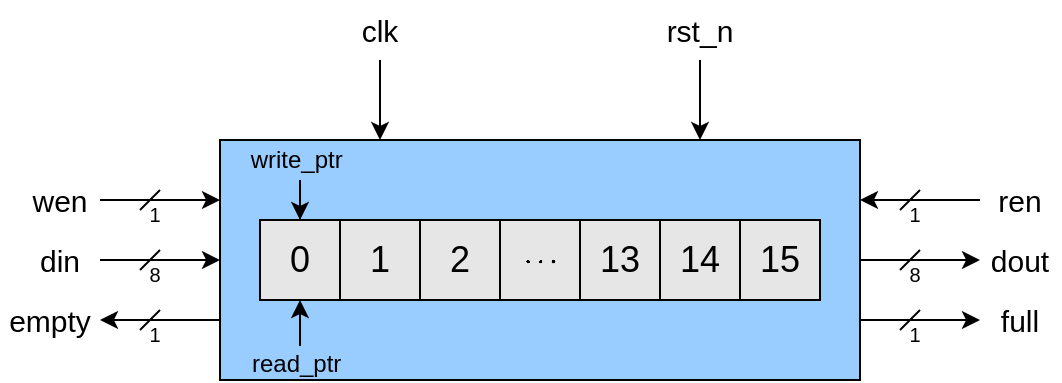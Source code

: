 <mxfile version="24.7.14">
  <diagram name="Page-1" id="YuoQh9yvuaBtNG3JyP44">
    <mxGraphModel dx="819" dy="426" grid="1" gridSize="10" guides="1" tooltips="1" connect="1" arrows="1" fold="1" page="1" pageScale="1" pageWidth="850" pageHeight="1100" math="1" shadow="0">
      <root>
        <mxCell id="0" />
        <mxCell id="1" parent="0" />
        <mxCell id="hXCawDXBUV0tNoV4KAyl-23" style="edgeStyle=orthogonalEdgeStyle;rounded=0;orthogonalLoop=1;jettySize=auto;html=1;exitX=0;exitY=0.75;exitDx=0;exitDy=0;entryX=1;entryY=0.5;entryDx=0;entryDy=0;" parent="1" source="hXCawDXBUV0tNoV4KAyl-1" target="hXCawDXBUV0tNoV4KAyl-21" edge="1">
          <mxGeometry relative="1" as="geometry" />
        </mxCell>
        <mxCell id="hXCawDXBUV0tNoV4KAyl-28" style="edgeStyle=orthogonalEdgeStyle;rounded=0;orthogonalLoop=1;jettySize=auto;html=1;exitX=1;exitY=0.75;exitDx=0;exitDy=0;entryX=0;entryY=0.5;entryDx=0;entryDy=0;" parent="1" source="hXCawDXBUV0tNoV4KAyl-1" target="hXCawDXBUV0tNoV4KAyl-27" edge="1">
          <mxGeometry relative="1" as="geometry" />
        </mxCell>
        <mxCell id="hXCawDXBUV0tNoV4KAyl-30" style="edgeStyle=orthogonalEdgeStyle;rounded=0;orthogonalLoop=1;jettySize=auto;html=1;entryX=0;entryY=0.5;entryDx=0;entryDy=0;" parent="1" source="hXCawDXBUV0tNoV4KAyl-1" target="hXCawDXBUV0tNoV4KAyl-29" edge="1">
          <mxGeometry relative="1" as="geometry" />
        </mxCell>
        <mxCell id="hXCawDXBUV0tNoV4KAyl-1" value="" style="rounded=0;whiteSpace=wrap;html=1;fillColor=#99CCFF;" parent="1" vertex="1">
          <mxGeometry x="260" y="240" width="320" height="120" as="geometry" />
        </mxCell>
        <mxCell id="hXCawDXBUV0tNoV4KAyl-2" value="0" style="rounded=0;whiteSpace=wrap;html=1;fontSize=18;fillColor=#E6E6E6;" parent="1" vertex="1">
          <mxGeometry x="280" y="280" width="40" height="40" as="geometry" />
        </mxCell>
        <mxCell id="hXCawDXBUV0tNoV4KAyl-3" value="1" style="rounded=0;whiteSpace=wrap;html=1;fontSize=18;fillColor=#E6E6E6;" parent="1" vertex="1">
          <mxGeometry x="320" y="280" width="40" height="40" as="geometry" />
        </mxCell>
        <mxCell id="hXCawDXBUV0tNoV4KAyl-4" value="2" style="rounded=0;whiteSpace=wrap;html=1;fontSize=18;fillColor=#E6E6E6;" parent="1" vertex="1">
          <mxGeometry x="360" y="280" width="40" height="40" as="geometry" />
        </mxCell>
        <mxCell id="hXCawDXBUV0tNoV4KAyl-5" value="$$\cdots$$" style="rounded=0;whiteSpace=wrap;html=1;fillColor=#E6E6E6;" parent="1" vertex="1">
          <mxGeometry x="400" y="280" width="40" height="40" as="geometry" />
        </mxCell>
        <mxCell id="hXCawDXBUV0tNoV4KAyl-6" value="13" style="rounded=0;whiteSpace=wrap;html=1;fontSize=18;fillColor=#E6E6E6;" parent="1" vertex="1">
          <mxGeometry x="440" y="280" width="40" height="40" as="geometry" />
        </mxCell>
        <mxCell id="hXCawDXBUV0tNoV4KAyl-7" value="14" style="rounded=0;whiteSpace=wrap;html=1;fontSize=18;fillColor=#E6E6E6;" parent="1" vertex="1">
          <mxGeometry x="480" y="280" width="40" height="40" as="geometry" />
        </mxCell>
        <mxCell id="hXCawDXBUV0tNoV4KAyl-8" value="15" style="rounded=0;whiteSpace=wrap;html=1;fontSize=18;fillColor=#E6E6E6;" parent="1" vertex="1">
          <mxGeometry x="520" y="280" width="40" height="40" as="geometry" />
        </mxCell>
        <mxCell id="hXCawDXBUV0tNoV4KAyl-16" style="edgeStyle=orthogonalEdgeStyle;rounded=0;orthogonalLoop=1;jettySize=auto;html=1;entryX=0.25;entryY=0;entryDx=0;entryDy=0;" parent="1" source="hXCawDXBUV0tNoV4KAyl-9" target="hXCawDXBUV0tNoV4KAyl-1" edge="1">
          <mxGeometry relative="1" as="geometry" />
        </mxCell>
        <mxCell id="hXCawDXBUV0tNoV4KAyl-9" value="clk" style="text;html=1;align=center;verticalAlign=middle;whiteSpace=wrap;rounded=0;fontSize=15;" parent="1" vertex="1">
          <mxGeometry x="310" y="170" width="60" height="30" as="geometry" />
        </mxCell>
        <mxCell id="hXCawDXBUV0tNoV4KAyl-12" value="rst_n" style="text;html=1;align=center;verticalAlign=middle;whiteSpace=wrap;rounded=0;fontSize=15;" parent="1" vertex="1">
          <mxGeometry x="470" y="170" width="60" height="30" as="geometry" />
        </mxCell>
        <mxCell id="hXCawDXBUV0tNoV4KAyl-15" style="edgeStyle=orthogonalEdgeStyle;rounded=0;orthogonalLoop=1;jettySize=auto;html=1;entryX=0.75;entryY=0;entryDx=0;entryDy=0;" parent="1" source="hXCawDXBUV0tNoV4KAyl-12" target="hXCawDXBUV0tNoV4KAyl-1" edge="1">
          <mxGeometry relative="1" as="geometry" />
        </mxCell>
        <mxCell id="hXCawDXBUV0tNoV4KAyl-18" style="edgeStyle=orthogonalEdgeStyle;rounded=0;orthogonalLoop=1;jettySize=auto;html=1;entryX=0;entryY=0.25;entryDx=0;entryDy=0;" parent="1" source="hXCawDXBUV0tNoV4KAyl-17" target="hXCawDXBUV0tNoV4KAyl-1" edge="1">
          <mxGeometry relative="1" as="geometry" />
        </mxCell>
        <mxCell id="hXCawDXBUV0tNoV4KAyl-17" value="wen" style="text;html=1;align=center;verticalAlign=middle;whiteSpace=wrap;rounded=0;fontSize=15;" parent="1" vertex="1">
          <mxGeometry x="160" y="255" width="40" height="30" as="geometry" />
        </mxCell>
        <mxCell id="hXCawDXBUV0tNoV4KAyl-20" style="edgeStyle=orthogonalEdgeStyle;rounded=0;orthogonalLoop=1;jettySize=auto;html=1;entryX=0;entryY=0.5;entryDx=0;entryDy=0;" parent="1" source="hXCawDXBUV0tNoV4KAyl-19" target="hXCawDXBUV0tNoV4KAyl-1" edge="1">
          <mxGeometry relative="1" as="geometry" />
        </mxCell>
        <mxCell id="hXCawDXBUV0tNoV4KAyl-19" value="din" style="text;html=1;align=center;verticalAlign=middle;whiteSpace=wrap;rounded=0;fontSize=15;" parent="1" vertex="1">
          <mxGeometry x="160" y="285" width="40" height="30" as="geometry" />
        </mxCell>
        <mxCell id="hXCawDXBUV0tNoV4KAyl-21" value="empty" style="text;html=1;align=center;verticalAlign=middle;whiteSpace=wrap;rounded=0;fontSize=15;" parent="1" vertex="1">
          <mxGeometry x="150" y="315" width="50" height="30" as="geometry" />
        </mxCell>
        <mxCell id="hXCawDXBUV0tNoV4KAyl-27" value="full" style="text;html=1;align=center;verticalAlign=middle;whiteSpace=wrap;rounded=0;fontSize=15;" parent="1" vertex="1">
          <mxGeometry x="640" y="315" width="40" height="30" as="geometry" />
        </mxCell>
        <mxCell id="hXCawDXBUV0tNoV4KAyl-29" value="dout" style="text;html=1;align=center;verticalAlign=middle;whiteSpace=wrap;rounded=0;fontSize=15;" parent="1" vertex="1">
          <mxGeometry x="640" y="285" width="40" height="30" as="geometry" />
        </mxCell>
        <mxCell id="hXCawDXBUV0tNoV4KAyl-33" style="edgeStyle=orthogonalEdgeStyle;rounded=0;orthogonalLoop=1;jettySize=auto;html=1;entryX=1;entryY=0.25;entryDx=0;entryDy=0;" parent="1" source="hXCawDXBUV0tNoV4KAyl-31" target="hXCawDXBUV0tNoV4KAyl-1" edge="1">
          <mxGeometry relative="1" as="geometry" />
        </mxCell>
        <mxCell id="hXCawDXBUV0tNoV4KAyl-31" value="ren" style="text;html=1;align=center;verticalAlign=middle;whiteSpace=wrap;rounded=0;fontSize=15;" parent="1" vertex="1">
          <mxGeometry x="640" y="255" width="40" height="30" as="geometry" />
        </mxCell>
        <mxCell id="hXCawDXBUV0tNoV4KAyl-36" style="edgeStyle=orthogonalEdgeStyle;rounded=0;orthogonalLoop=1;jettySize=auto;html=1;entryX=0.5;entryY=1;entryDx=0;entryDy=0;" parent="1" source="hXCawDXBUV0tNoV4KAyl-34" target="hXCawDXBUV0tNoV4KAyl-2" edge="1">
          <mxGeometry relative="1" as="geometry" />
        </mxCell>
        <mxCell id="hXCawDXBUV0tNoV4KAyl-34" value="read_ptr&amp;nbsp;" style="text;html=1;align=center;verticalAlign=middle;whiteSpace=wrap;rounded=0;fontSize=12;" parent="1" vertex="1">
          <mxGeometry x="265" y="343" width="70" height="17" as="geometry" />
        </mxCell>
        <mxCell id="hXCawDXBUV0tNoV4KAyl-38" style="edgeStyle=orthogonalEdgeStyle;rounded=0;orthogonalLoop=1;jettySize=auto;html=1;entryX=0.5;entryY=0;entryDx=0;entryDy=0;" parent="1" source="hXCawDXBUV0tNoV4KAyl-37" target="hXCawDXBUV0tNoV4KAyl-2" edge="1">
          <mxGeometry relative="1" as="geometry" />
        </mxCell>
        <mxCell id="hXCawDXBUV0tNoV4KAyl-37" value="write_ptr&amp;nbsp;" style="text;html=1;align=center;verticalAlign=middle;whiteSpace=wrap;rounded=0;fontSize=12;" parent="1" vertex="1">
          <mxGeometry x="265" y="240" width="70" height="20" as="geometry" />
        </mxCell>
        <mxCell id="hXCawDXBUV0tNoV4KAyl-39" value="" style="endArrow=none;html=1;rounded=0;" parent="1" edge="1">
          <mxGeometry width="50" height="50" relative="1" as="geometry">
            <mxPoint x="220" y="275" as="sourcePoint" />
            <mxPoint x="230" y="265" as="targetPoint" />
          </mxGeometry>
        </mxCell>
        <mxCell id="hXCawDXBUV0tNoV4KAyl-41" value="&lt;font style=&quot;font-size: 10px;&quot;&gt;1&lt;/font&gt;" style="text;html=1;align=center;verticalAlign=middle;whiteSpace=wrap;rounded=0;fontSize=15;" parent="1" vertex="1">
          <mxGeometry x="210" y="265" width="35" height="20" as="geometry" />
        </mxCell>
        <mxCell id="hXCawDXBUV0tNoV4KAyl-42" value="" style="endArrow=none;html=1;rounded=0;" parent="1" edge="1">
          <mxGeometry width="50" height="50" relative="1" as="geometry">
            <mxPoint x="220" y="305" as="sourcePoint" />
            <mxPoint x="230" y="295" as="targetPoint" />
          </mxGeometry>
        </mxCell>
        <mxCell id="hXCawDXBUV0tNoV4KAyl-43" value="" style="endArrow=none;html=1;rounded=0;" parent="1" edge="1">
          <mxGeometry width="50" height="50" relative="1" as="geometry">
            <mxPoint x="220" y="335" as="sourcePoint" />
            <mxPoint x="230" y="325" as="targetPoint" />
          </mxGeometry>
        </mxCell>
        <mxCell id="hXCawDXBUV0tNoV4KAyl-47" value="" style="endArrow=none;html=1;rounded=0;" parent="1" edge="1">
          <mxGeometry width="50" height="50" relative="1" as="geometry">
            <mxPoint x="600" y="275" as="sourcePoint" />
            <mxPoint x="610" y="265" as="targetPoint" />
          </mxGeometry>
        </mxCell>
        <mxCell id="hXCawDXBUV0tNoV4KAyl-48" value="" style="endArrow=none;html=1;rounded=0;" parent="1" edge="1">
          <mxGeometry width="50" height="50" relative="1" as="geometry">
            <mxPoint x="600" y="305" as="sourcePoint" />
            <mxPoint x="610" y="295" as="targetPoint" />
          </mxGeometry>
        </mxCell>
        <mxCell id="hXCawDXBUV0tNoV4KAyl-49" value="" style="endArrow=none;html=1;rounded=0;" parent="1" edge="1">
          <mxGeometry width="50" height="50" relative="1" as="geometry">
            <mxPoint x="600" y="335" as="sourcePoint" />
            <mxPoint x="610" y="325" as="targetPoint" />
          </mxGeometry>
        </mxCell>
        <mxCell id="hXCawDXBUV0tNoV4KAyl-50" value="&lt;font style=&quot;font-size: 10px;&quot;&gt;8&lt;/font&gt;" style="text;html=1;align=center;verticalAlign=middle;whiteSpace=wrap;rounded=0;fontSize=15;" parent="1" vertex="1">
          <mxGeometry x="210" y="295" width="35" height="20" as="geometry" />
        </mxCell>
        <mxCell id="hXCawDXBUV0tNoV4KAyl-51" value="&lt;font style=&quot;font-size: 10px;&quot;&gt;1&lt;/font&gt;" style="text;html=1;align=center;verticalAlign=middle;whiteSpace=wrap;rounded=0;fontSize=15;" parent="1" vertex="1">
          <mxGeometry x="210" y="325" width="35" height="20" as="geometry" />
        </mxCell>
        <mxCell id="hXCawDXBUV0tNoV4KAyl-52" value="&lt;font style=&quot;font-size: 10px;&quot;&gt;1&lt;/font&gt;" style="text;html=1;align=center;verticalAlign=middle;whiteSpace=wrap;rounded=0;fontSize=15;" parent="1" vertex="1">
          <mxGeometry x="590" y="265" width="35" height="20" as="geometry" />
        </mxCell>
        <mxCell id="hXCawDXBUV0tNoV4KAyl-53" value="&lt;font style=&quot;font-size: 10px;&quot;&gt;8&lt;/font&gt;" style="text;html=1;align=center;verticalAlign=middle;whiteSpace=wrap;rounded=0;fontSize=15;" parent="1" vertex="1">
          <mxGeometry x="590" y="295" width="35" height="20" as="geometry" />
        </mxCell>
        <mxCell id="hXCawDXBUV0tNoV4KAyl-54" value="&lt;font style=&quot;font-size: 10px;&quot;&gt;1&lt;/font&gt;" style="text;html=1;align=center;verticalAlign=middle;whiteSpace=wrap;rounded=0;fontSize=15;" parent="1" vertex="1">
          <mxGeometry x="590" y="325" width="35" height="20" as="geometry" />
        </mxCell>
      </root>
    </mxGraphModel>
  </diagram>
</mxfile>
